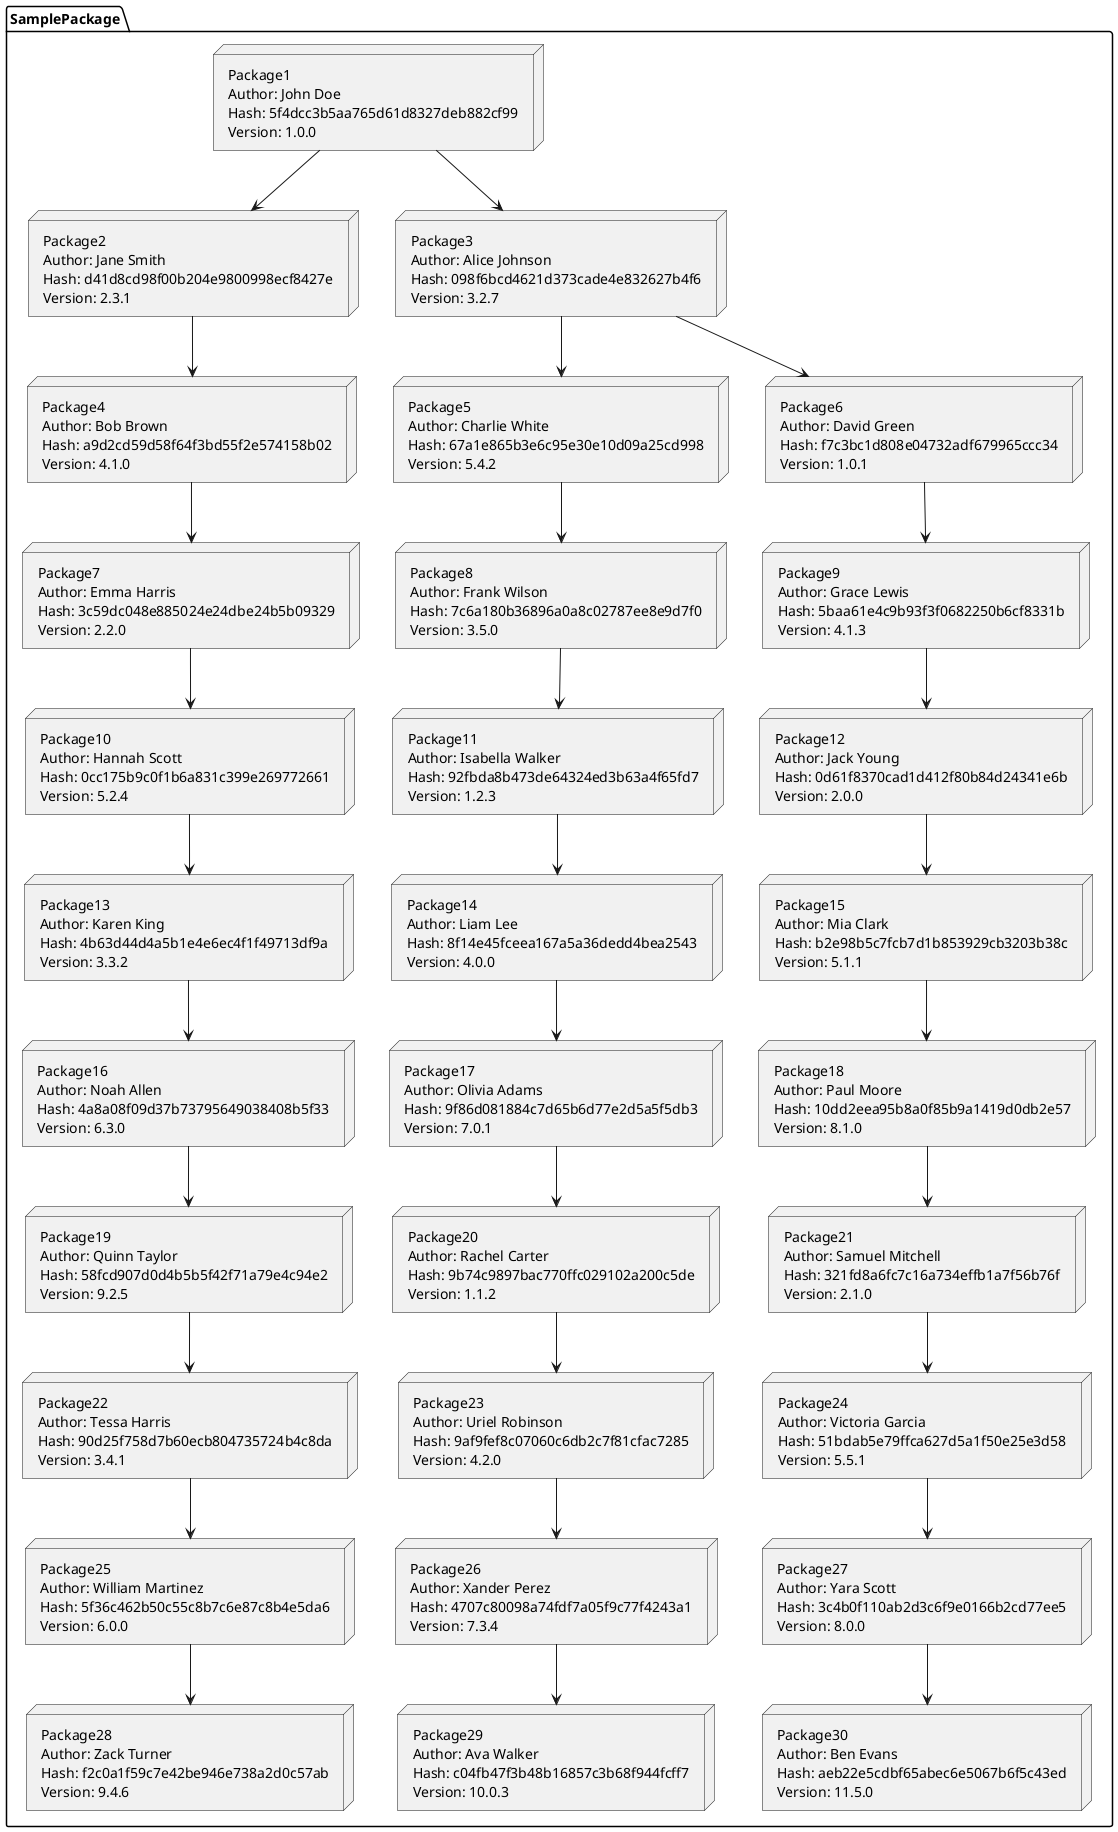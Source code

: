 @startuml
package "SamplePackage" {
    node "Package1\nAuthor: John Doe\nHash: 5f4dcc3b5aa765d61d8327deb882cf99\nVersion: 1.0.0" as P1
    node "Package2\nAuthor: Jane Smith\nHash: d41d8cd98f00b204e9800998ecf8427e\nVersion: 2.3.1" as P2
    node "Package3\nAuthor: Alice Johnson\nHash: 098f6bcd4621d373cade4e832627b4f6\nVersion: 3.2.7" as P3
    node "Package4\nAuthor: Bob Brown\nHash: a9d2cd59d58f64f3bd55f2e574158b02\nVersion: 4.1.0" as P4
    node "Package5\nAuthor: Charlie White\nHash: 67a1e865b3e6c95e30e10d09a25cd998\nVersion: 5.4.2" as P5
    node "Package6\nAuthor: David Green\nHash: f7c3bc1d808e04732adf679965ccc34\nVersion: 1.0.1" as P6
    node "Package7\nAuthor: Emma Harris\nHash: 3c59dc048e885024e24dbe24b5b09329\nVersion: 2.2.0" as P7
    node "Package8\nAuthor: Frank Wilson\nHash: 7c6a180b36896a0a8c02787ee8e9d7f0\nVersion: 3.5.0" as P8
    node "Package9\nAuthor: Grace Lewis\nHash: 5baa61e4c9b93f3f0682250b6cf8331b\nVersion: 4.1.3" as P9
    node "Package10\nAuthor: Hannah Scott\nHash: 0cc175b9c0f1b6a831c399e269772661\nVersion: 5.2.4" as P10
    node "Package11\nAuthor: Isabella Walker\nHash: 92fbda8b473de64324ed3b63a4f65fd7\nVersion: 1.2.3" as P11
    node "Package12\nAuthor: Jack Young\nHash: 0d61f8370cad1d412f80b84d24341e6b\nVersion: 2.0.0" as P12
    node "Package13\nAuthor: Karen King\nHash: 4b63d44d4a5b1e4e6ec4f1f49713df9a\nVersion: 3.3.2" as P13
    node "Package14\nAuthor: Liam Lee\nHash: 8f14e45fceea167a5a36dedd4bea2543\nVersion: 4.0.0" as P14
    node "Package15\nAuthor: Mia Clark\nHash: b2e98b5c7fcb7d1b853929cb3203b38c\nVersion: 5.1.1" as P15
    node "Package16\nAuthor: Noah Allen\nHash: 4a8a08f09d37b73795649038408b5f33\nVersion: 6.3.0" as P16
    node "Package17\nAuthor: Olivia Adams\nHash: 9f86d081884c7d65b6d77e2d5a5f5db3\nVersion: 7.0.1" as P17
    node "Package18\nAuthor: Paul Moore\nHash: 10dd2eea95b8a0f85b9a1419d0db2e57\nVersion: 8.1.0" as P18
    node "Package19\nAuthor: Quinn Taylor\nHash: 58fcd907d0d4b5b5f42f71a79e4c94e2\nVersion: 9.2.5" as P19
    node "Package20\nAuthor: Rachel Carter\nHash: 9b74c9897bac770ffc029102a200c5de\nVersion: 1.1.2" as P20
    node "Package21\nAuthor: Samuel Mitchell\nHash: 321fd8a6fc7c16a734effb1a7f56b76f\nVersion: 2.1.0" as P21
    node "Package22\nAuthor: Tessa Harris\nHash: 90d25f758d7b60ecb804735724b4c8da\nVersion: 3.4.1" as P22
    node "Package23\nAuthor: Uriel Robinson\nHash: 9af9fef8c07060c6db2c7f81cfac7285\nVersion: 4.2.0" as P23
    node "Package24\nAuthor: Victoria Garcia\nHash: 51bdab5e79ffca627d5a1f50e25e3d58\nVersion: 5.5.1" as P24
    node "Package25\nAuthor: William Martinez\nHash: 5f36c462b50c55c8b7c6e87c8b4e5da6\nVersion: 6.0.0" as P25
    node "Package26\nAuthor: Xander Perez\nHash: 4707c80098a74fdf7a05f9c77f4243a1\nVersion: 7.3.4" as P26
    node "Package27\nAuthor: Yara Scott\nHash: 3c4b0f110ab2d3c6f9e0166b2cd77ee5\nVersion: 8.0.0" as P27
    node "Package28\nAuthor: Zack Turner\nHash: f2c0a1f59c7e42be946e738a2d0c57ab\nVersion: 9.4.6" as P28
    node "Package29\nAuthor: Ava Walker\nHash: c04fb47f3b48b16857c3b68f944fcff7\nVersion: 10.0.3" as P29
    node "Package30\nAuthor: Ben Evans\nHash: aeb22e5cdbf65abec6e5067b6f5c43ed\nVersion: 11.5.0" as P30

    P1 -down-> P2
    P1 -down-> P3
    P2 -down-> P4
    P3 -down-> P5
    P3 -down-> P6
    P4 -down-> P7
    P5 -down-> P8
    P6 -down-> P9
    P7 -down-> P10
    P8 -down-> P11
    P9 -down-> P12
    P10 -down-> P13
    P11 -down-> P14
    P12 -down-> P15
    P13 -down-> P16
    P14 -down-> P17
    P15 -down-> P18
    P16 -down-> P19
    P17 -down-> P20
    P18 -down-> P21
    P19 -down-> P22
    P20 -down-> P23
    P21 -down-> P24
    P22 -down-> P25
    P23 -down-> P26
    P24 -down-> P27
    P25 -down-> P28
    P26 -down-> P29
    P27 -down-> P30
}
@enduml
